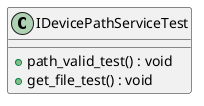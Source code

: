 @startuml
class IDevicePathServiceTest {
    + path_valid_test() : void
    + get_file_test() : void
}
@enduml
